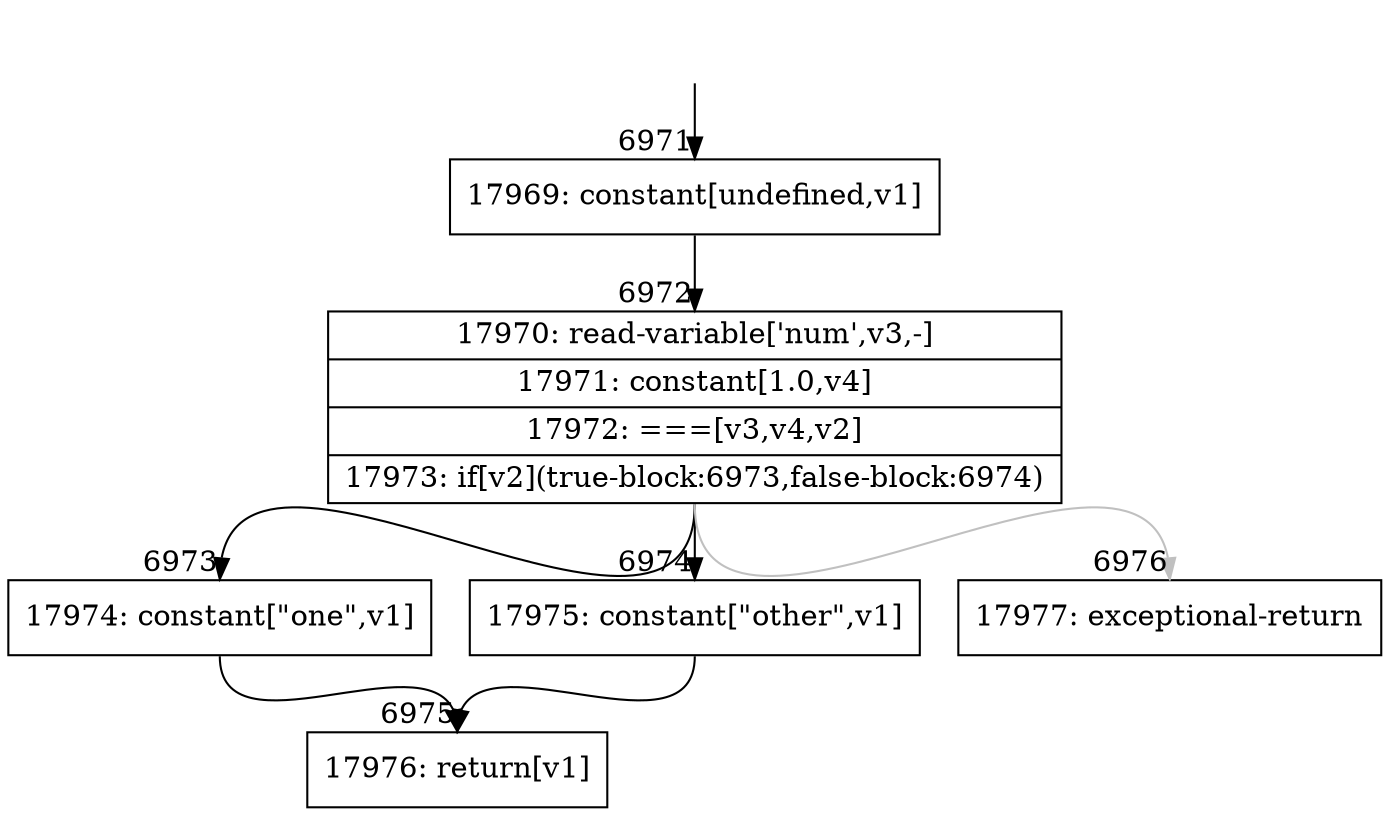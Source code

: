 digraph {
rankdir="TD"
BB_entry526[shape=none,label=""];
BB_entry526 -> BB6971 [tailport=s, headport=n, headlabel="    6971"]
BB6971 [shape=record label="{17969: constant[undefined,v1]}" ] 
BB6971 -> BB6972 [tailport=s, headport=n, headlabel="      6972"]
BB6972 [shape=record label="{17970: read-variable['num',v3,-]|17971: constant[1.0,v4]|17972: ===[v3,v4,v2]|17973: if[v2](true-block:6973,false-block:6974)}" ] 
BB6972 -> BB6973 [tailport=s, headport=n, headlabel="      6973"]
BB6972 -> BB6974 [tailport=s, headport=n, headlabel="      6974"]
BB6972 -> BB6976 [tailport=s, headport=n, color=gray, headlabel="      6976"]
BB6973 [shape=record label="{17974: constant[\"one\",v1]}" ] 
BB6973 -> BB6975 [tailport=s, headport=n, headlabel="      6975"]
BB6974 [shape=record label="{17975: constant[\"other\",v1]}" ] 
BB6974 -> BB6975 [tailport=s, headport=n]
BB6975 [shape=record label="{17976: return[v1]}" ] 
BB6976 [shape=record label="{17977: exceptional-return}" ] 
//#$~ 11194
}
